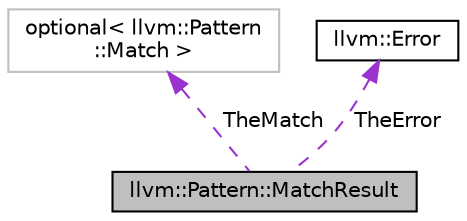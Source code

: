 digraph "llvm::Pattern::MatchResult"
{
 // LATEX_PDF_SIZE
  bgcolor="transparent";
  edge [fontname="Helvetica",fontsize="10",labelfontname="Helvetica",labelfontsize="10"];
  node [fontname="Helvetica",fontsize="10",shape=record];
  Node1 [label="llvm::Pattern::MatchResult",height=0.2,width=0.4,color="black", fillcolor="grey75", style="filled", fontcolor="black",tooltip=" "];
  Node2 -> Node1 [dir="back",color="darkorchid3",fontsize="10",style="dashed",label=" TheMatch" ,fontname="Helvetica"];
  Node2 [label="optional\< llvm::Pattern\l::Match \>",height=0.2,width=0.4,color="grey75",tooltip=" "];
  Node3 -> Node1 [dir="back",color="darkorchid3",fontsize="10",style="dashed",label=" TheError" ,fontname="Helvetica"];
  Node3 [label="llvm::Error",height=0.2,width=0.4,color="black",URL="$classllvm_1_1Error.html",tooltip="Lightweight error class with error context and mandatory checking."];
}
